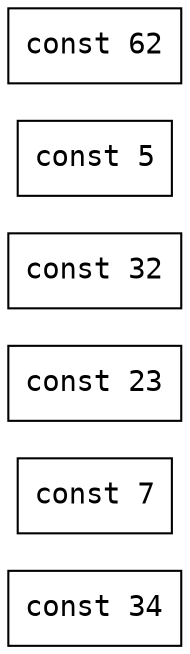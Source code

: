 digraph DF {
  rankdir=LR;
  node [shape=box,fontname="monospace"];
  0 [label="const 34"];
  1 [label="const 7"];
  2 [label="const 23"];
  3 [label="const 32"];
  4 [label="const 5"];
  5 [label="const 62"];
}
